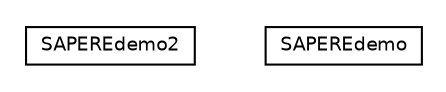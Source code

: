 #!/usr/local/bin/dot
#
# Class diagram 
# Generated by UmlGraph version 4.4 (http://www.spinellis.gr/sw/umlgraph)
#

digraph G {
	edge [fontname="Helvetica",fontsize=10,labelfontname="Helvetica",labelfontsize=10];
	node [fontname="Helvetica",fontsize=10,shape=plaintext];
	// it.apice.sapere.demo.impl.SAPEREdemo2
	c16947 [label=<<table border="0" cellborder="1" cellspacing="0" cellpadding="2" port="p" href="./SAPEREdemo2.html">
		<tr><td><table border="0" cellspacing="0" cellpadding="1">
			<tr><td> SAPEREdemo2 </td></tr>
		</table></td></tr>
		</table>>, fontname="Helvetica", fontcolor="black", fontsize=9.0];
	// it.apice.sapere.demo.impl.SAPEREdemo
	c16948 [label=<<table border="0" cellborder="1" cellspacing="0" cellpadding="2" port="p" href="./SAPEREdemo.html">
		<tr><td><table border="0" cellspacing="0" cellpadding="1">
			<tr><td> SAPEREdemo </td></tr>
		</table></td></tr>
		</table>>, fontname="Helvetica", fontcolor="black", fontsize=9.0];
}

